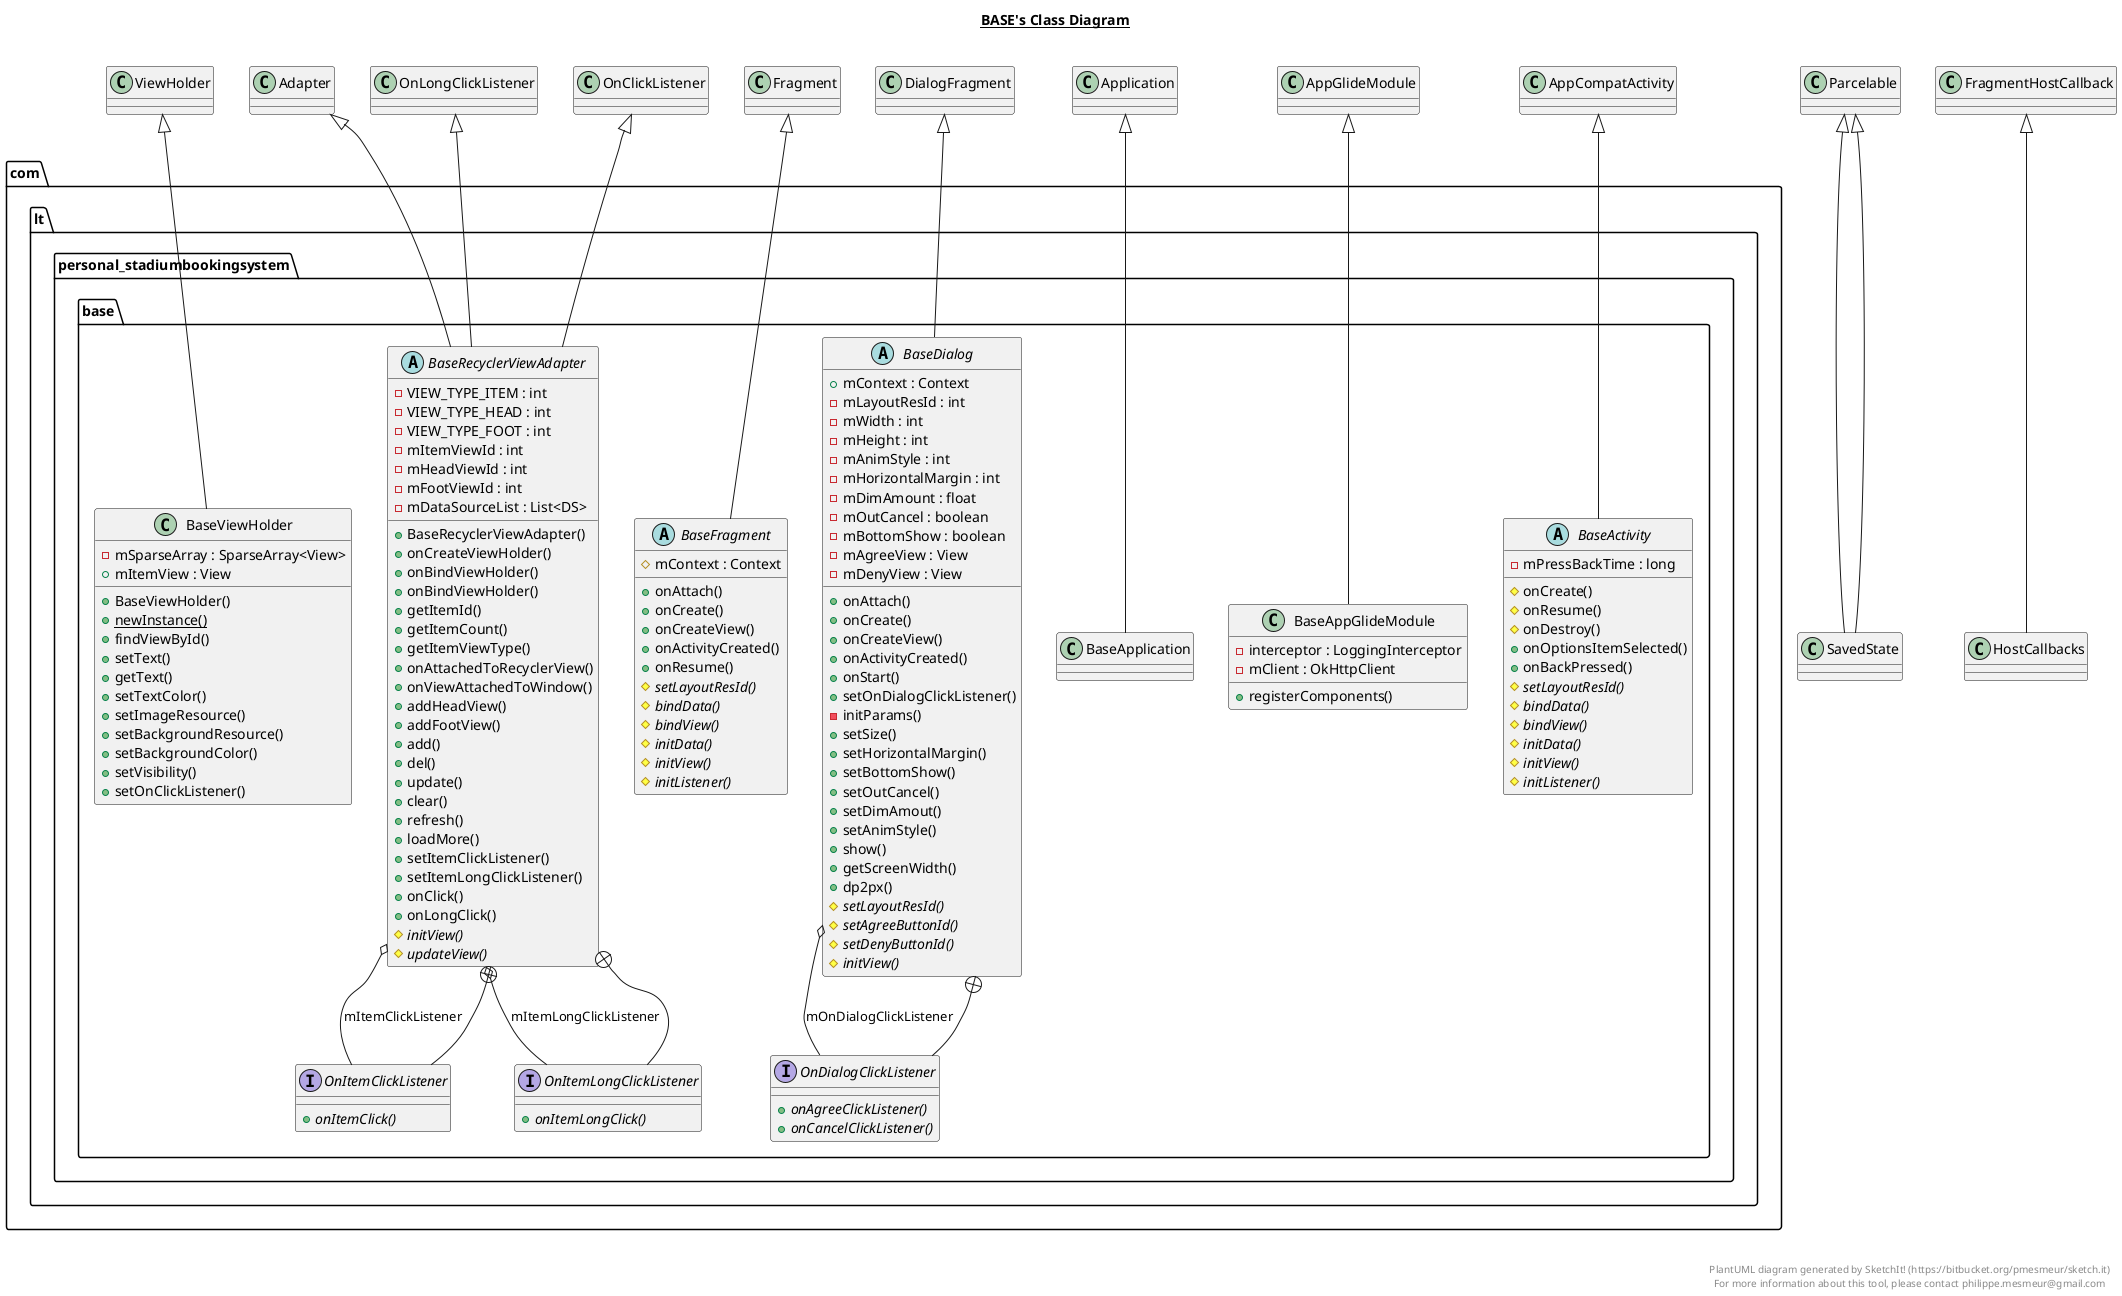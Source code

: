 @startuml

title __BASE's Class Diagram__\n

  package com.lt.personal_stadiumbookingsystem {
    package com.lt.personal_stadiumbookingsystem.base {
      abstract class BaseActivity {
          - mPressBackTime : long
          # onCreate()
          # onResume()
          # onDestroy()
          + onOptionsItemSelected()
          + onBackPressed()
          {abstract} # setLayoutResId()
          {abstract} # bindData()
          {abstract} # bindView()
          {abstract} # initData()
          {abstract} # initView()
          {abstract} # initListener()
      }
    }
  }
  

  package com.lt.personal_stadiumbookingsystem {
    package com.lt.personal_stadiumbookingsystem.base {
      class BaseAppGlideModule {
          - interceptor : LoggingInterceptor
          - mClient : OkHttpClient
          + registerComponents()
      }
    }
  }
  

  package com.lt.personal_stadiumbookingsystem {
    package com.lt.personal_stadiumbookingsystem.base {
      class BaseApplication {
      }
    }
  }
  

  package com.lt.personal_stadiumbookingsystem {
    package com.lt.personal_stadiumbookingsystem.base {
      abstract class BaseDialog {
          + mContext : Context
          - mLayoutResId : int
          - mWidth : int
          - mHeight : int
          - mAnimStyle : int
          - mHorizontalMargin : int
          - mDimAmount : float
          - mOutCancel : boolean
          - mBottomShow : boolean
          - mAgreeView : View
          - mDenyView : View
          + onAttach()
          + onCreate()
          + onCreateView()
          + onActivityCreated()
          + onStart()
          + setOnDialogClickListener()
          - initParams()
          + setSize()
          + setHorizontalMargin()
          + setBottomShow()
          + setOutCancel()
          + setDimAmout()
          + setAnimStyle()
          + show()
          + getScreenWidth()
          + dp2px()
          {abstract} # setLayoutResId()
          {abstract} # setAgreeButtonId()
          {abstract} # setDenyButtonId()
          {abstract} # initView()
      }
    }
  }
  

  package com.lt.personal_stadiumbookingsystem {
    package com.lt.personal_stadiumbookingsystem.base {
      interface OnDialogClickListener {
          {abstract} + onAgreeClickListener()
          {abstract} + onCancelClickListener()
      }
    }
  }
  

  package com.lt.personal_stadiumbookingsystem {
    package com.lt.personal_stadiumbookingsystem.base {
      abstract class BaseFragment {
          # mContext : Context
          + onAttach()
          + onCreate()
          + onCreateView()
          + onActivityCreated()
          + onResume()
          {abstract} # setLayoutResId()
          {abstract} # bindData()
          {abstract} # bindView()
          {abstract} # initData()
          {abstract} # initView()
          {abstract} # initListener()
      }
    }
  }
  

  package com.lt.personal_stadiumbookingsystem {
    package com.lt.personal_stadiumbookingsystem.base {
      abstract class BaseRecyclerViewAdapter {
          - VIEW_TYPE_ITEM : int
          - VIEW_TYPE_HEAD : int
          - VIEW_TYPE_FOOT : int
          - mItemViewId : int
          - mHeadViewId : int
          - mFootViewId : int
          - mDataSourceList : List<DS>
          + BaseRecyclerViewAdapter()
          + onCreateViewHolder()
          + onBindViewHolder()
          + onBindViewHolder()
          + getItemId()
          + getItemCount()
          + getItemViewType()
          + onAttachedToRecyclerView()
          + onViewAttachedToWindow()
          + addHeadView()
          + addFootView()
          + add()
          + del()
          + update()
          + clear()
          + refresh()
          + loadMore()
          + setItemClickListener()
          + setItemLongClickListener()
          + onClick()
          + onLongClick()
          {abstract} # initView()
          {abstract} # updateView()
      }
    }
  }
  

  package com.lt.personal_stadiumbookingsystem {
    package com.lt.personal_stadiumbookingsystem.base {
      interface OnItemClickListener {
          {abstract} + onItemClick()
      }
    }
  }
  

  package com.lt.personal_stadiumbookingsystem {
    package com.lt.personal_stadiumbookingsystem.base {
      interface OnItemLongClickListener {
          {abstract} + onItemLongClick()
      }
    }
  }
  

  package com.lt.personal_stadiumbookingsystem {
    package com.lt.personal_stadiumbookingsystem.base {
      class BaseViewHolder {
          - mSparseArray : SparseArray<View>
          + mItemView : View
          + BaseViewHolder()
          {static} + newInstance()
          + findViewById()
          + setText()
          + getText()
          + setTextColor()
          + setImageResource()
          + setBackgroundResource()
          + setBackgroundColor()
          + setVisibility()
          + setOnClickListener()
      }
    }
  }
  

  BaseActivity -up-|> AppCompatActivity
  HostCallbacks -up-|> FragmentHostCallback
  BaseAppGlideModule -up-|> AppGlideModule
  BaseApplication -up-|> Application
  BaseDialog -up-|> DialogFragment
  BaseDialog o-- OnDialogClickListener : mOnDialogClickListener
  BaseDialog +-down- OnDialogClickListener
  SavedState -up-|> Parcelable
  BaseFragment -up-|> Fragment
  SavedState -up-|> Parcelable
  BaseRecyclerViewAdapter -up-|> OnClickListener
  BaseRecyclerViewAdapter -up-|> OnLongClickListener
  BaseRecyclerViewAdapter -up-|> Adapter
  BaseRecyclerViewAdapter o-- OnItemClickListener : mItemClickListener
  BaseRecyclerViewAdapter o-- OnItemLongClickListener : mItemLongClickListener
  BaseRecyclerViewAdapter +-down- OnItemClickListener
  BaseRecyclerViewAdapter +-down- OnItemLongClickListener
  BaseViewHolder -up-|> ViewHolder


right footer


PlantUML diagram generated by SketchIt! (https://bitbucket.org/pmesmeur/sketch.it)
For more information about this tool, please contact philippe.mesmeur@gmail.com
endfooter

@enduml
